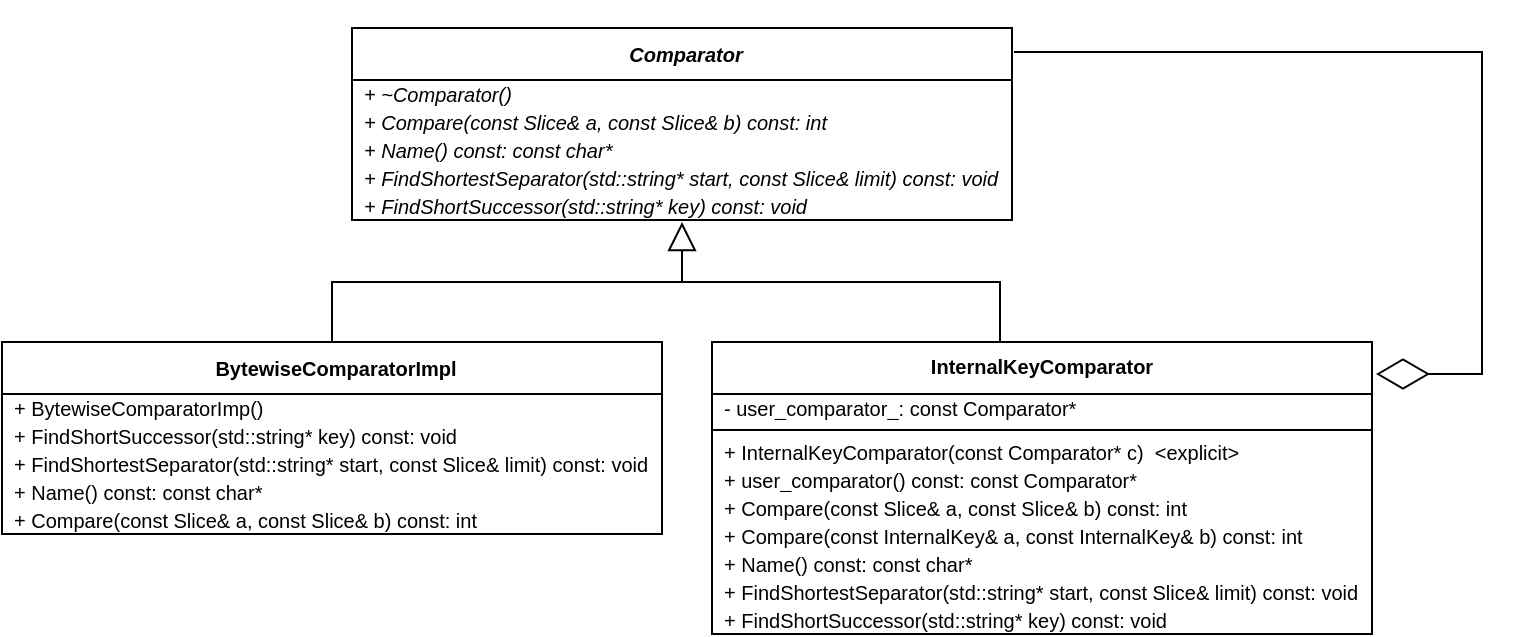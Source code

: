 <mxfile version="12.1.0" type="device" pages="1"><diagram id="_vEoWC06o9avBRDxX8DM" name="Page-1"><mxGraphModel dx="981" dy="534" grid="1" gridSize="10" guides="1" tooltips="1" connect="1" arrows="1" fold="1" page="1" pageScale="1" pageWidth="1654" pageHeight="1169" math="0" shadow="0"><root><mxCell id="0"/><mxCell id="1" parent="0"/><mxCell id="fpauZJnVEc_e6Z_hjm4V-52" value="Comparator" style="swimlane;fontStyle=3;align=center;verticalAlign=middle;childLayout=stackLayout;horizontal=1;startSize=26;horizontalStack=0;resizeParent=1;resizeParentMax=0;resizeLast=0;collapsible=1;marginBottom=0;spacing=2;spacingLeft=4;fontSize=10;labelPosition=center;verticalLabelPosition=middle;" parent="1" vertex="1"><mxGeometry x="555" y="123" width="330" height="96" as="geometry"/></mxCell><mxCell id="fpauZJnVEc_e6Z_hjm4V-57" value="" style="line;strokeWidth=1;fillColor=none;align=left;verticalAlign=middle;spacingTop=-1;spacingLeft=3;spacingRight=3;rotatable=0;labelPosition=right;points=[];portConstraint=eastwest;fontSize=10;" parent="fpauZJnVEc_e6Z_hjm4V-52" vertex="1"><mxGeometry y="26" width="330" as="geometry"/></mxCell><mxCell id="fpauZJnVEc_e6Z_hjm4V-58" value="+ ~Comparator()" style="text;strokeColor=none;fillColor=none;align=left;verticalAlign=middle;spacingLeft=4;spacingRight=4;overflow=hidden;rotatable=0;points=[[0,0.5],[1,0.5]];portConstraint=eastwest;spacing=2;fontSize=10;fontStyle=2" parent="fpauZJnVEc_e6Z_hjm4V-52" vertex="1"><mxGeometry y="26" width="330" height="14" as="geometry"/></mxCell><mxCell id="fpauZJnVEc_e6Z_hjm4V-59" value="+ Compare(const Slice&amp; a, const Slice&amp; b) const: int" style="text;strokeColor=none;fillColor=none;align=left;verticalAlign=middle;spacingLeft=4;spacingRight=4;overflow=hidden;rotatable=0;points=[[0,0.5],[1,0.5]];portConstraint=eastwest;spacing=2;fontSize=10;fontStyle=2" parent="fpauZJnVEc_e6Z_hjm4V-52" vertex="1"><mxGeometry y="40" width="330" height="14" as="geometry"/></mxCell><mxCell id="fpauZJnVEc_e6Z_hjm4V-60" value="+ Name() const: const char*" style="text;strokeColor=none;fillColor=none;align=left;verticalAlign=middle;spacingLeft=4;spacingRight=4;overflow=hidden;rotatable=0;points=[[0,0.5],[1,0.5]];portConstraint=eastwest;spacing=2;fontSize=10;fontStyle=2" parent="fpauZJnVEc_e6Z_hjm4V-52" vertex="1"><mxGeometry y="54" width="330" height="14" as="geometry"/></mxCell><mxCell id="fpauZJnVEc_e6Z_hjm4V-61" value="+ FindShortestSeparator(std::string* start, const Slice&amp; limit) const: void" style="text;strokeColor=none;fillColor=none;align=left;verticalAlign=middle;spacingLeft=4;spacingRight=4;overflow=hidden;rotatable=0;points=[[0,0.5],[1,0.5]];portConstraint=eastwest;spacing=2;fontSize=10;fontStyle=2" parent="fpauZJnVEc_e6Z_hjm4V-52" vertex="1"><mxGeometry y="68" width="330" height="14" as="geometry"/></mxCell><mxCell id="fpauZJnVEc_e6Z_hjm4V-62" value="+ FindShortSuccessor(std::string* key) const: void" style="text;strokeColor=none;fillColor=none;align=left;verticalAlign=middle;spacingLeft=4;spacingRight=4;overflow=hidden;rotatable=0;points=[[0,0.5],[1,0.5]];portConstraint=eastwest;spacing=2;fontSize=10;fontStyle=2" parent="fpauZJnVEc_e6Z_hjm4V-52" vertex="1"><mxGeometry y="82" width="330" height="14" as="geometry"/></mxCell><mxCell id="3dlukDErAZ3b5nV-hC85-1" value="BytewiseComparatorImpl" style="swimlane;fontStyle=1;align=center;verticalAlign=middle;childLayout=stackLayout;horizontal=1;startSize=26;horizontalStack=0;resizeParent=1;resizeParentMax=0;resizeLast=0;collapsible=1;marginBottom=0;spacing=2;spacingLeft=4;fontSize=10;labelPosition=center;verticalLabelPosition=middle;" vertex="1" parent="1"><mxGeometry x="380" y="280" width="330" height="96" as="geometry"/></mxCell><mxCell id="3dlukDErAZ3b5nV-hC85-3" value="+ BytewiseComparatorImp()" style="text;strokeColor=none;fillColor=none;align=left;verticalAlign=middle;spacingLeft=4;spacingRight=4;overflow=hidden;rotatable=0;points=[[0,0.5],[1,0.5]];portConstraint=eastwest;spacing=2;fontSize=10;fontStyle=0" vertex="1" parent="3dlukDErAZ3b5nV-hC85-1"><mxGeometry y="26" width="330" height="14" as="geometry"/></mxCell><mxCell id="3dlukDErAZ3b5nV-hC85-29" value="+ FindShortSuccessor(std::string* key) const: void" style="text;strokeColor=none;fillColor=none;align=left;verticalAlign=middle;spacingLeft=4;spacingRight=4;overflow=hidden;rotatable=0;points=[[0,0.5],[1,0.5]];portConstraint=eastwest;spacing=2;fontSize=10;fontStyle=0" vertex="1" parent="3dlukDErAZ3b5nV-hC85-1"><mxGeometry y="40" width="330" height="14" as="geometry"/></mxCell><mxCell id="3dlukDErAZ3b5nV-hC85-28" value="+ FindShortestSeparator(std::string* start, const Slice&amp; limit) const: void" style="text;strokeColor=none;fillColor=none;align=left;verticalAlign=middle;spacingLeft=4;spacingRight=4;overflow=hidden;rotatable=0;points=[[0,0.5],[1,0.5]];portConstraint=eastwest;spacing=2;fontSize=10;fontStyle=0" vertex="1" parent="3dlukDErAZ3b5nV-hC85-1"><mxGeometry y="54" width="330" height="14" as="geometry"/></mxCell><mxCell id="3dlukDErAZ3b5nV-hC85-27" value="+ Name() const: const char*" style="text;strokeColor=none;fillColor=none;align=left;verticalAlign=middle;spacingLeft=4;spacingRight=4;overflow=hidden;rotatable=0;points=[[0,0.5],[1,0.5]];portConstraint=eastwest;spacing=2;fontSize=10;fontStyle=0" vertex="1" parent="3dlukDErAZ3b5nV-hC85-1"><mxGeometry y="68" width="330" height="14" as="geometry"/></mxCell><mxCell id="3dlukDErAZ3b5nV-hC85-26" value="+ Compare(const Slice&amp; a, const Slice&amp; b) const: int" style="text;strokeColor=none;fillColor=none;align=left;verticalAlign=middle;spacingLeft=4;spacingRight=4;overflow=hidden;rotatable=0;points=[[0,0.5],[1,0.5]];portConstraint=eastwest;spacing=2;fontSize=10;fontStyle=0" vertex="1" parent="3dlukDErAZ3b5nV-hC85-1"><mxGeometry y="82" width="330" height="14" as="geometry"/></mxCell><mxCell id="3dlukDErAZ3b5nV-hC85-2" value="" style="line;strokeWidth=1;fillColor=none;align=left;verticalAlign=middle;spacingTop=-1;spacingLeft=3;spacingRight=3;rotatable=0;labelPosition=right;points=[];portConstraint=eastwest;fontSize=10;" vertex="1" parent="3dlukDErAZ3b5nV-hC85-1"><mxGeometry y="96" width="330" as="geometry"/></mxCell><mxCell id="3dlukDErAZ3b5nV-hC85-24" style="edgeStyle=orthogonalEdgeStyle;rounded=0;orthogonalLoop=1;jettySize=auto;html=1;exitX=0.5;exitY=0;exitDx=0;exitDy=0;fontSize=10;endArrow=none;endFill=0;" edge="1" parent="1" source="3dlukDErAZ3b5nV-hC85-18"><mxGeometry relative="1" as="geometry"><mxPoint x="720" y="250" as="targetPoint"/><Array as="points"><mxPoint x="879" y="250"/></Array></mxGeometry></mxCell><mxCell id="3dlukDErAZ3b5nV-hC85-18" value="InternalKeyComparator" style="swimlane;fontStyle=1;align=center;verticalAlign=top;childLayout=stackLayout;horizontal=1;startSize=26;horizontalStack=0;resizeParent=1;resizeParentMax=0;resizeLast=0;collapsible=1;marginBottom=0;fontSize=10;" vertex="1" parent="1"><mxGeometry x="735" y="280" width="330" height="146" as="geometry"/></mxCell><mxCell id="3dlukDErAZ3b5nV-hC85-19" value="- user_comparator_: const Comparator*" style="text;strokeColor=none;fillColor=none;align=left;verticalAlign=middle;spacingLeft=4;spacingRight=4;overflow=hidden;rotatable=0;points=[[0,0.5],[1,0.5]];portConstraint=eastwest;fontSize=10;" vertex="1" parent="3dlukDErAZ3b5nV-hC85-18"><mxGeometry y="26" width="330" height="14" as="geometry"/></mxCell><mxCell id="3dlukDErAZ3b5nV-hC85-20" value="" style="line;strokeWidth=1;fillColor=none;align=left;verticalAlign=middle;spacingTop=-1;spacingLeft=3;spacingRight=3;rotatable=0;labelPosition=right;points=[];portConstraint=eastwest;" vertex="1" parent="3dlukDErAZ3b5nV-hC85-18"><mxGeometry y="40" width="330" height="8" as="geometry"/></mxCell><mxCell id="3dlukDErAZ3b5nV-hC85-21" value="+ InternalKeyComparator(const Comparator* c)  &lt;explicit&gt;" style="text;strokeColor=none;fillColor=none;align=left;verticalAlign=middle;spacingLeft=4;spacingRight=4;overflow=hidden;rotatable=0;points=[[0,0.5],[1,0.5]];portConstraint=eastwest;fontSize=10;" vertex="1" parent="3dlukDErAZ3b5nV-hC85-18"><mxGeometry y="48" width="330" height="14" as="geometry"/></mxCell><mxCell id="3dlukDErAZ3b5nV-hC85-22" value="+ user_comparator() const: const Comparator*" style="text;strokeColor=none;fillColor=none;align=left;verticalAlign=middle;spacingLeft=4;spacingRight=4;overflow=hidden;rotatable=0;points=[[0,0.5],[1,0.5]];portConstraint=eastwest;fontSize=10;" vertex="1" parent="3dlukDErAZ3b5nV-hC85-18"><mxGeometry y="62" width="330" height="14" as="geometry"/></mxCell><mxCell id="3dlukDErAZ3b5nV-hC85-33" value="+ Compare(const Slice&amp; a, const Slice&amp; b) const: int" style="text;strokeColor=none;fillColor=none;align=left;verticalAlign=middle;spacingLeft=4;spacingRight=4;overflow=hidden;rotatable=0;points=[[0,0.5],[1,0.5]];portConstraint=eastwest;spacing=2;fontSize=10;fontStyle=0" vertex="1" parent="3dlukDErAZ3b5nV-hC85-18"><mxGeometry y="76" width="330" height="14" as="geometry"/></mxCell><mxCell id="3dlukDErAZ3b5nV-hC85-34" value="+ Compare(const InternalKey&amp; a, const InternalKey&amp; b) const: int" style="text;strokeColor=none;fillColor=none;align=left;verticalAlign=middle;spacingLeft=4;spacingRight=4;overflow=hidden;rotatable=0;points=[[0,0.5],[1,0.5]];portConstraint=eastwest;spacing=2;fontSize=10;fontStyle=0" vertex="1" parent="3dlukDErAZ3b5nV-hC85-18"><mxGeometry y="90" width="330" height="14" as="geometry"/></mxCell><mxCell id="3dlukDErAZ3b5nV-hC85-32" value="+ Name() const: const char*" style="text;strokeColor=none;fillColor=none;align=left;verticalAlign=middle;spacingLeft=4;spacingRight=4;overflow=hidden;rotatable=0;points=[[0,0.5],[1,0.5]];portConstraint=eastwest;spacing=2;fontSize=10;fontStyle=0" vertex="1" parent="3dlukDErAZ3b5nV-hC85-18"><mxGeometry y="104" width="330" height="14" as="geometry"/></mxCell><mxCell id="3dlukDErAZ3b5nV-hC85-31" value="+ FindShortestSeparator(std::string* start, const Slice&amp; limit) const: void" style="text;strokeColor=none;fillColor=none;align=left;verticalAlign=middle;spacingLeft=4;spacingRight=4;overflow=hidden;rotatable=0;points=[[0,0.5],[1,0.5]];portConstraint=eastwest;spacing=2;fontSize=10;fontStyle=0" vertex="1" parent="3dlukDErAZ3b5nV-hC85-18"><mxGeometry y="118" width="330" height="14" as="geometry"/></mxCell><mxCell id="3dlukDErAZ3b5nV-hC85-30" value="+ FindShortSuccessor(std::string* key) const: void" style="text;strokeColor=none;fillColor=none;align=left;verticalAlign=middle;spacingLeft=4;spacingRight=4;overflow=hidden;rotatable=0;points=[[0,0.5],[1,0.5]];portConstraint=eastwest;spacing=2;fontSize=10;fontStyle=0" vertex="1" parent="3dlukDErAZ3b5nV-hC85-18"><mxGeometry y="132" width="330" height="14" as="geometry"/></mxCell><mxCell id="3dlukDErAZ3b5nV-hC85-23" value="" style="endArrow=block;endFill=0;endSize=12;html=1;fontSize=10;exitX=0.5;exitY=0;exitDx=0;exitDy=0;rounded=0;" edge="1" parent="1" source="3dlukDErAZ3b5nV-hC85-1"><mxGeometry width="160" relative="1" as="geometry"><mxPoint x="500" y="380" as="sourcePoint"/><mxPoint x="720" y="220" as="targetPoint"/><Array as="points"><mxPoint x="545" y="250"/><mxPoint x="720" y="250"/></Array></mxGeometry></mxCell><mxCell id="3dlukDErAZ3b5nV-hC85-25" value="" style="endArrow=diamondThin;endFill=0;endSize=24;html=1;fontSize=10;rounded=0;exitX=1.003;exitY=0.125;exitDx=0;exitDy=0;exitPerimeter=0;" edge="1" parent="1" source="fpauZJnVEc_e6Z_hjm4V-52"><mxGeometry width="160" relative="1" as="geometry"><mxPoint x="890" y="140" as="sourcePoint"/><mxPoint x="1067" y="296" as="targetPoint"/><Array as="points"><mxPoint x="1070" y="135"/><mxPoint x="1120" y="135"/><mxPoint x="1120" y="296"/></Array></mxGeometry></mxCell></root></mxGraphModel></diagram></mxfile>